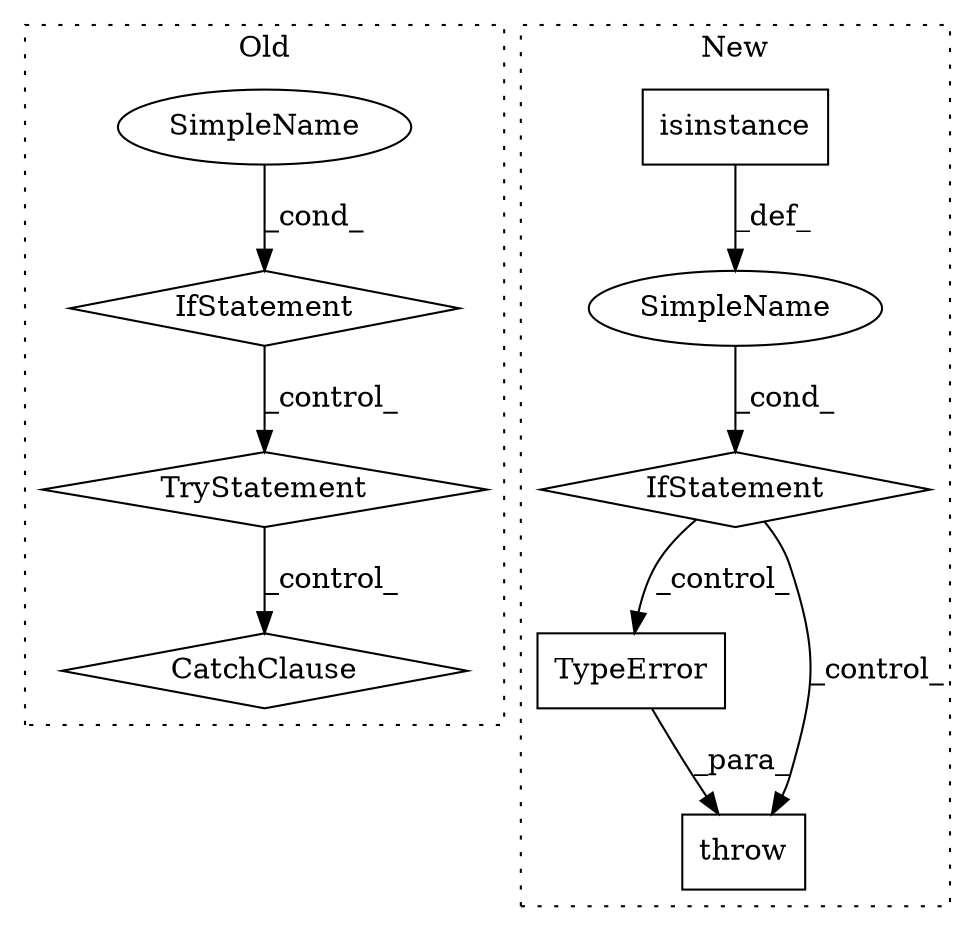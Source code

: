digraph G {
subgraph cluster0 {
1 [label="TryStatement" a="54" s="580" l="4" shape="diamond"];
3 [label="CatchClause" a="12" s="628,667" l="13,2" shape="diamond"];
8 [label="IfStatement" a="25" s="508,538" l="4,2" shape="diamond"];
9 [label="SimpleName" a="42" s="" l="" shape="ellipse"];
label = "Old";
style="dotted";
}
subgraph cluster1 {
2 [label="TypeError" a="32" s="1092,1125" l="10,1" shape="box"];
4 [label="IfStatement" a="25" s="995,1027" l="4,2" shape="diamond"];
5 [label="SimpleName" a="42" s="" l="" shape="ellipse"];
6 [label="isinstance" a="32" s="999,1026" l="11,1" shape="box"];
7 [label="throw" a="53" s="1086" l="6" shape="box"];
label = "New";
style="dotted";
}
1 -> 3 [label="_control_"];
2 -> 7 [label="_para_"];
4 -> 2 [label="_control_"];
4 -> 7 [label="_control_"];
5 -> 4 [label="_cond_"];
6 -> 5 [label="_def_"];
8 -> 1 [label="_control_"];
9 -> 8 [label="_cond_"];
}